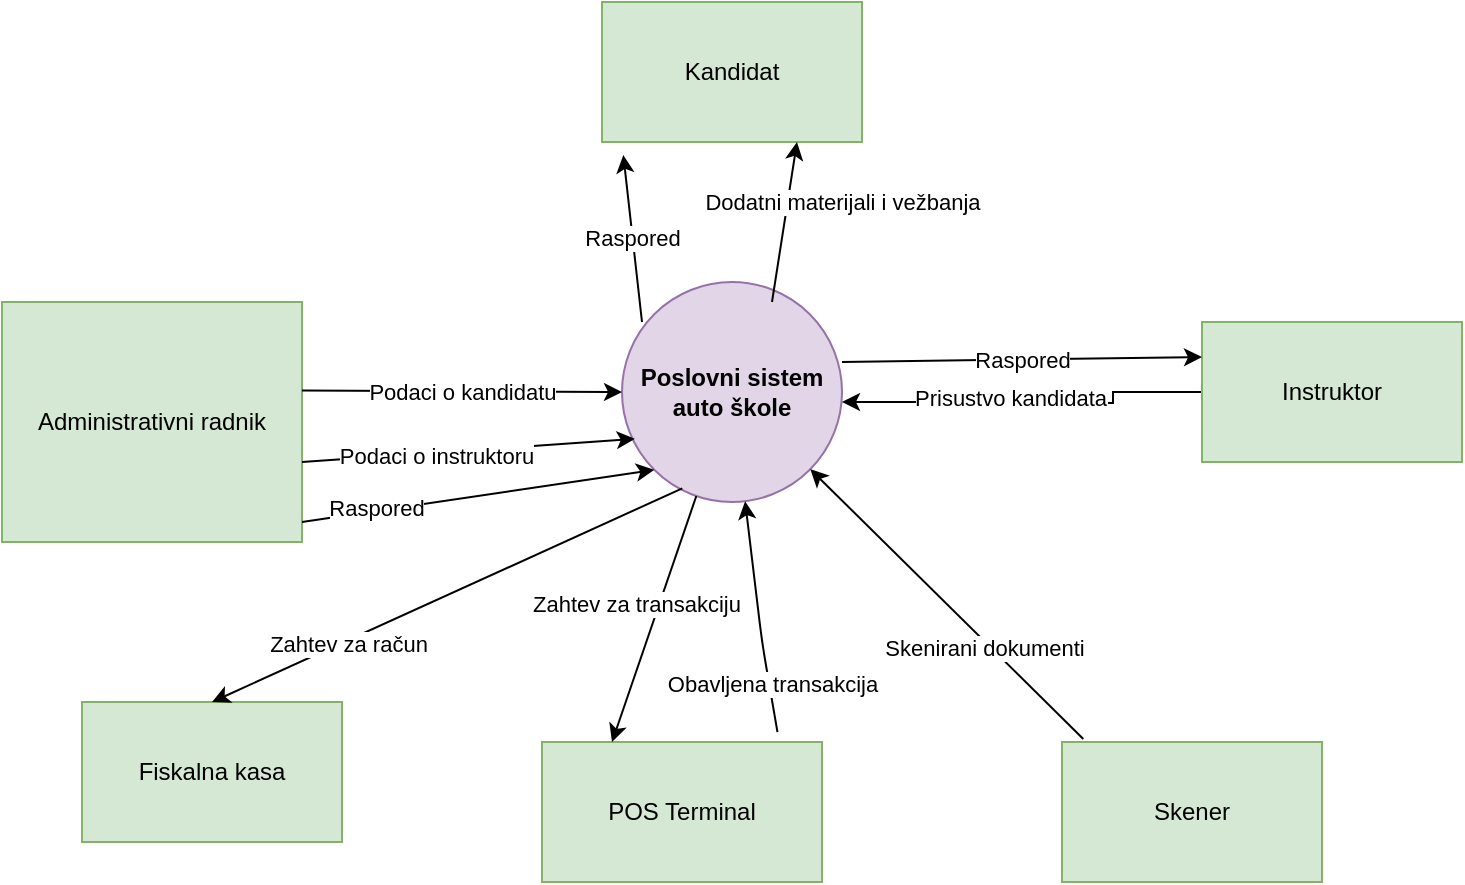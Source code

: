 <mxfile version="15.1.4" type="device"><diagram id="7nV1mCSIpD2o0DA8x-53" name="Page-1"><mxGraphModel dx="1117" dy="623" grid="1" gridSize="10" guides="1" tooltips="1" connect="1" arrows="1" fold="1" page="1" pageScale="1" pageWidth="850" pageHeight="1100" math="0" shadow="0"><root><mxCell id="0"/><mxCell id="1" parent="0"/><mxCell id="GFkCpJaMS_V08QsLK0OL-1" value="&lt;b&gt;Poslovni sistem auto škole&lt;/b&gt;" style="ellipse;whiteSpace=wrap;html=1;aspect=fixed;fillColor=#e1d5e7;strokeColor=#9673a6;" vertex="1" parent="1"><mxGeometry x="350" y="390" width="110" height="110" as="geometry"/></mxCell><mxCell id="GFkCpJaMS_V08QsLK0OL-2" value="Kandidat" style="rounded=0;whiteSpace=wrap;html=1;fillColor=#d5e8d4;strokeColor=#82b366;" vertex="1" parent="1"><mxGeometry x="340" y="250" width="130" height="70" as="geometry"/></mxCell><mxCell id="GFkCpJaMS_V08QsLK0OL-26" style="edgeStyle=orthogonalEdgeStyle;rounded=0;orthogonalLoop=1;jettySize=auto;html=1;" edge="1" parent="1" source="GFkCpJaMS_V08QsLK0OL-3"><mxGeometry relative="1" as="geometry"><mxPoint x="550" y="450" as="targetPoint"/></mxGeometry></mxCell><mxCell id="GFkCpJaMS_V08QsLK0OL-3" value="Instruktor" style="rounded=0;whiteSpace=wrap;html=1;fillColor=#d5e8d4;strokeColor=#82b366;" vertex="1" parent="1"><mxGeometry x="640" y="410" width="130" height="70" as="geometry"/></mxCell><mxCell id="GFkCpJaMS_V08QsLK0OL-4" value="Administrativni radnik" style="rounded=0;whiteSpace=wrap;html=1;fillColor=#d5e8d4;strokeColor=#82b366;" vertex="1" parent="1"><mxGeometry x="40" y="400" width="150" height="120" as="geometry"/></mxCell><mxCell id="GFkCpJaMS_V08QsLK0OL-14" value="Podaci o kandidatu" style="endArrow=classic;html=1;entryX=0;entryY=0.5;entryDx=0;entryDy=0;" edge="1" parent="1" target="GFkCpJaMS_V08QsLK0OL-1"><mxGeometry relative="1" as="geometry"><mxPoint x="190" y="444.29" as="sourcePoint"/><mxPoint x="290" y="444.29" as="targetPoint"/></mxGeometry></mxCell><mxCell id="GFkCpJaMS_V08QsLK0OL-17" value="" style="endArrow=classic;html=1;entryX=0.058;entryY=0.713;entryDx=0;entryDy=0;entryPerimeter=0;" edge="1" parent="1" target="GFkCpJaMS_V08QsLK0OL-1"><mxGeometry relative="1" as="geometry"><mxPoint x="190" y="480" as="sourcePoint"/><mxPoint x="290" y="480" as="targetPoint"/></mxGeometry></mxCell><mxCell id="GFkCpJaMS_V08QsLK0OL-19" value="Podaci o instruktoru" style="edgeLabel;html=1;align=center;verticalAlign=middle;resizable=0;points=[];" vertex="1" connectable="0" parent="GFkCpJaMS_V08QsLK0OL-17"><mxGeometry x="-0.198" y="-1" relative="1" as="geometry"><mxPoint as="offset"/></mxGeometry></mxCell><mxCell id="GFkCpJaMS_V08QsLK0OL-20" value="Raspored" style="endArrow=classic;html=1;entryX=0.082;entryY=1.093;entryDx=0;entryDy=0;entryPerimeter=0;" edge="1" parent="1" target="GFkCpJaMS_V08QsLK0OL-2"><mxGeometry relative="1" as="geometry"><mxPoint x="360" y="410" as="sourcePoint"/><mxPoint x="380" y="310" as="targetPoint"/></mxGeometry></mxCell><mxCell id="GFkCpJaMS_V08QsLK0OL-22" value="Raspored" style="endArrow=classic;html=1;entryX=0;entryY=0.25;entryDx=0;entryDy=0;" edge="1" parent="1" target="GFkCpJaMS_V08QsLK0OL-3"><mxGeometry relative="1" as="geometry"><mxPoint x="460" y="430" as="sourcePoint"/><mxPoint x="590" y="430" as="targetPoint"/></mxGeometry></mxCell><mxCell id="GFkCpJaMS_V08QsLK0OL-23" value="" style="endArrow=classic;html=1;" edge="1" parent="1"><mxGeometry relative="1" as="geometry"><mxPoint x="570" y="450" as="sourcePoint"/><mxPoint x="460" y="450" as="targetPoint"/><Array as="points"/></mxGeometry></mxCell><mxCell id="GFkCpJaMS_V08QsLK0OL-25" value="Prisustvo kandidata" style="edgeLabel;html=1;align=center;verticalAlign=middle;resizable=0;points=[];" vertex="1" connectable="0" parent="GFkCpJaMS_V08QsLK0OL-23"><mxGeometry x="-0.521" y="-2" relative="1" as="geometry"><mxPoint as="offset"/></mxGeometry></mxCell><mxCell id="GFkCpJaMS_V08QsLK0OL-28" value="" style="endArrow=classic;html=1;entryX=0;entryY=1;entryDx=0;entryDy=0;" edge="1" parent="1" target="GFkCpJaMS_V08QsLK0OL-1"><mxGeometry relative="1" as="geometry"><mxPoint x="190" y="510" as="sourcePoint"/><mxPoint x="290" y="510" as="targetPoint"/></mxGeometry></mxCell><mxCell id="GFkCpJaMS_V08QsLK0OL-30" value="Text" style="edgeLabel;html=1;align=center;verticalAlign=middle;resizable=0;points=[];" vertex="1" connectable="0" parent="GFkCpJaMS_V08QsLK0OL-28"><mxGeometry x="-0.549" y="1" relative="1" as="geometry"><mxPoint as="offset"/></mxGeometry></mxCell><mxCell id="GFkCpJaMS_V08QsLK0OL-31" value="Raspored" style="edgeLabel;html=1;align=center;verticalAlign=middle;resizable=0;points=[];" vertex="1" connectable="0" parent="GFkCpJaMS_V08QsLK0OL-28"><mxGeometry x="-0.578" y="2" relative="1" as="geometry"><mxPoint as="offset"/></mxGeometry></mxCell><mxCell id="GFkCpJaMS_V08QsLK0OL-32" value="" style="endArrow=classic;html=1;entryX=0.75;entryY=1;entryDx=0;entryDy=0;" edge="1" parent="1" target="GFkCpJaMS_V08QsLK0OL-2"><mxGeometry relative="1" as="geometry"><mxPoint x="425.0" y="400" as="sourcePoint"/><mxPoint x="425" y="320" as="targetPoint"/></mxGeometry></mxCell><mxCell id="GFkCpJaMS_V08QsLK0OL-35" value="Dodatni materijali i vežbanja" style="edgeLabel;html=1;align=center;verticalAlign=middle;resizable=0;points=[];" vertex="1" connectable="0" parent="GFkCpJaMS_V08QsLK0OL-32"><mxGeometry x="-0.413" y="3" relative="1" as="geometry"><mxPoint x="34" y="-26" as="offset"/></mxGeometry></mxCell><mxCell id="GFkCpJaMS_V08QsLK0OL-36" value="Skener" style="rounded=0;whiteSpace=wrap;html=1;fillColor=#d5e8d4;strokeColor=#82b366;" vertex="1" parent="1"><mxGeometry x="570" y="620" width="130" height="70" as="geometry"/></mxCell><mxCell id="GFkCpJaMS_V08QsLK0OL-37" value="" style="endArrow=classic;html=1;exitX=0.082;exitY=-0.022;exitDx=0;exitDy=0;exitPerimeter=0;" edge="1" parent="1" source="GFkCpJaMS_V08QsLK0OL-36" target="GFkCpJaMS_V08QsLK0OL-1"><mxGeometry relative="1" as="geometry"><mxPoint x="390" y="550" as="sourcePoint"/><mxPoint x="490" y="550" as="targetPoint"/></mxGeometry></mxCell><mxCell id="GFkCpJaMS_V08QsLK0OL-40" value="Skenirani dokumenti" style="edgeLabel;html=1;align=center;verticalAlign=middle;resizable=0;points=[];" vertex="1" connectable="0" parent="GFkCpJaMS_V08QsLK0OL-37"><mxGeometry x="-0.296" y="2" relative="1" as="geometry"><mxPoint as="offset"/></mxGeometry></mxCell><mxCell id="GFkCpJaMS_V08QsLK0OL-41" value="POS Terminal" style="rounded=0;whiteSpace=wrap;html=1;fillColor=#d5e8d4;strokeColor=#82b366;" vertex="1" parent="1"><mxGeometry x="310" y="620" width="140" height="70" as="geometry"/></mxCell><mxCell id="GFkCpJaMS_V08QsLK0OL-42" value="" style="endArrow=classic;html=1;exitX=0.841;exitY=-0.07;exitDx=0;exitDy=0;exitPerimeter=0;" edge="1" parent="1" source="GFkCpJaMS_V08QsLK0OL-41" target="GFkCpJaMS_V08QsLK0OL-1"><mxGeometry relative="1" as="geometry"><mxPoint x="310" y="590" as="sourcePoint"/><mxPoint x="410" y="590" as="targetPoint"/><Array as="points"><mxPoint x="420" y="570"/></Array></mxGeometry></mxCell><mxCell id="GFkCpJaMS_V08QsLK0OL-46" value="Obavljena transakcija" style="edgeLabel;html=1;align=center;verticalAlign=middle;resizable=0;points=[];" vertex="1" connectable="0" parent="GFkCpJaMS_V08QsLK0OL-42"><mxGeometry x="0.043" relative="1" as="geometry"><mxPoint x="7" y="36" as="offset"/></mxGeometry></mxCell><mxCell id="GFkCpJaMS_V08QsLK0OL-44" value="" style="endArrow=classic;html=1;entryX=0.25;entryY=0;entryDx=0;entryDy=0;" edge="1" parent="1" source="GFkCpJaMS_V08QsLK0OL-1" target="GFkCpJaMS_V08QsLK0OL-41"><mxGeometry relative="1" as="geometry"><mxPoint x="150" y="710" as="sourcePoint"/><mxPoint x="250" y="710" as="targetPoint"/></mxGeometry></mxCell><mxCell id="GFkCpJaMS_V08QsLK0OL-47" value="Zahtev za transakciju" style="edgeLabel;html=1;align=center;verticalAlign=middle;resizable=0;points=[];" vertex="1" connectable="0" parent="GFkCpJaMS_V08QsLK0OL-44"><mxGeometry x="0.373" y="-2" relative="1" as="geometry"><mxPoint y="-30" as="offset"/></mxGeometry></mxCell><mxCell id="GFkCpJaMS_V08QsLK0OL-48" value="Fiskalna kasa" style="rounded=0;whiteSpace=wrap;html=1;fillColor=#d5e8d4;strokeColor=#82b366;" vertex="1" parent="1"><mxGeometry x="80" y="600" width="130" height="70" as="geometry"/></mxCell><mxCell id="GFkCpJaMS_V08QsLK0OL-49" value="" style="endArrow=classic;html=1;entryX=0.5;entryY=0;entryDx=0;entryDy=0;exitX=0.274;exitY=0.938;exitDx=0;exitDy=0;exitPerimeter=0;" edge="1" parent="1" source="GFkCpJaMS_V08QsLK0OL-1" target="GFkCpJaMS_V08QsLK0OL-48"><mxGeometry relative="1" as="geometry"><mxPoint x="160" y="750" as="sourcePoint"/><mxPoint x="260" y="750" as="targetPoint"/></mxGeometry></mxCell><mxCell id="GFkCpJaMS_V08QsLK0OL-52" value="Zahtev za račun" style="edgeLabel;html=1;align=center;verticalAlign=middle;resizable=0;points=[];" vertex="1" connectable="0" parent="GFkCpJaMS_V08QsLK0OL-49"><mxGeometry x="0.424" relative="1" as="geometry"><mxPoint y="1" as="offset"/></mxGeometry></mxCell></root></mxGraphModel></diagram></mxfile>